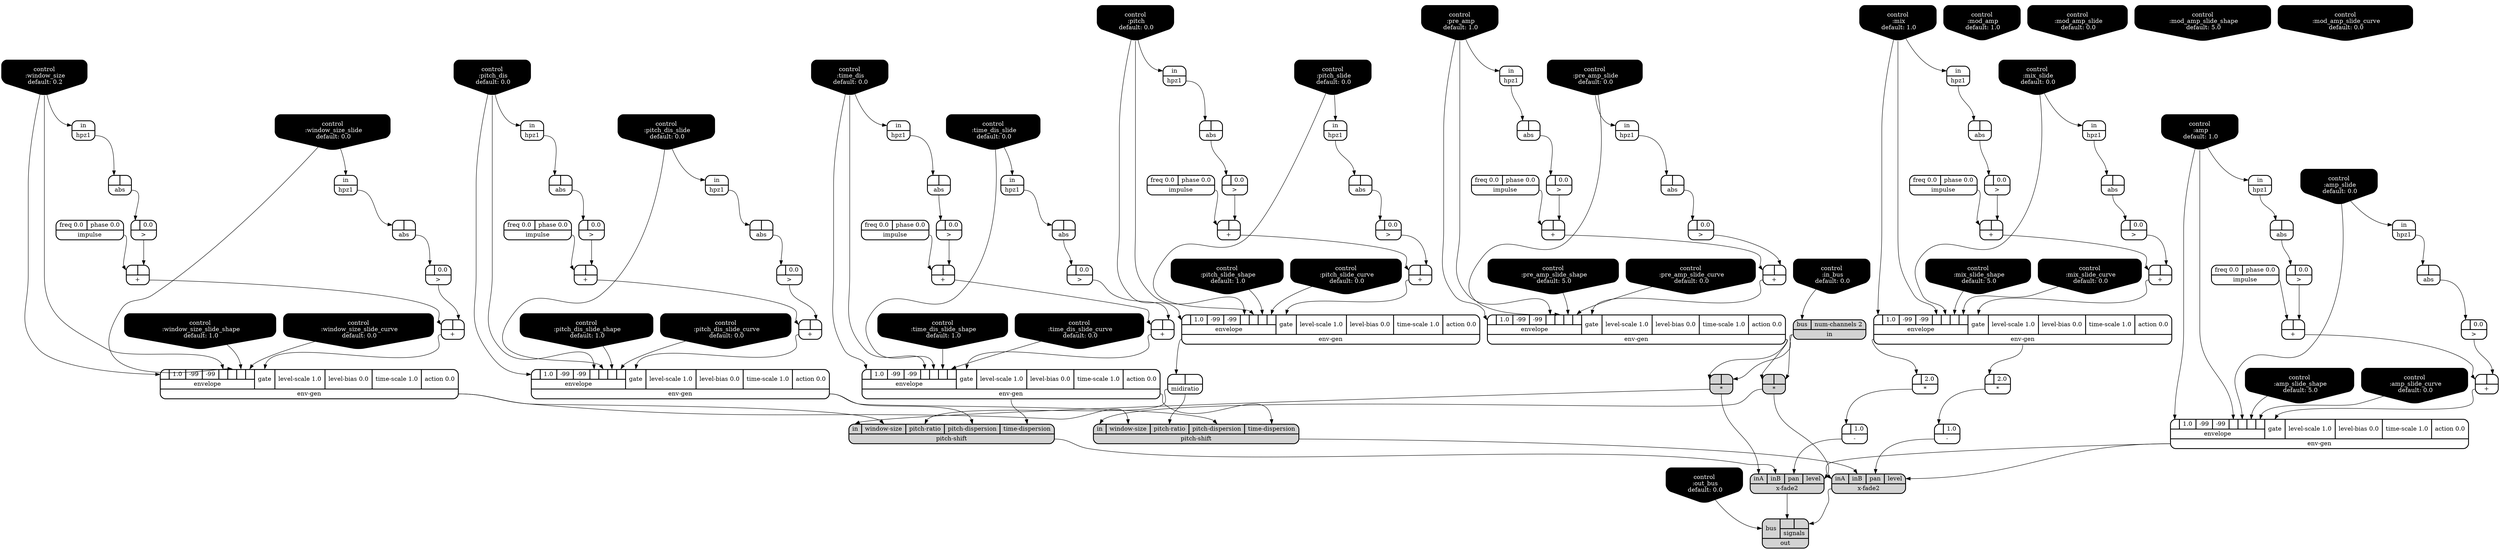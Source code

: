 digraph synthdef {
68 [label = "{{ <a> |<b> } |<__UG_NAME__>* }" style="filled, bold, rounded"  shape=record rankdir=LR];
106 [label = "{{ <a> |<b> 2.0} |<__UG_NAME__>* }" style="bold, rounded" shape=record rankdir=LR];
111 [label = "{{ <a> |<b> } |<__UG_NAME__>* }" style="filled, bold, rounded"  shape=record rankdir=LR];
113 [label = "{{ <a> |<b> 2.0} |<__UG_NAME__>* }" style="bold, rounded" shape=record rankdir=LR];
43 [label = "{{ <a> |<b> } |<__UG_NAME__>+ }" style="bold, rounded" shape=record rankdir=LR];
47 [label = "{{ <a> |<b> } |<__UG_NAME__>+ }" style="bold, rounded" shape=record rankdir=LR];
56 [label = "{{ <a> |<b> } |<__UG_NAME__>+ }" style="bold, rounded" shape=record rankdir=LR];
61 [label = "{{ <a> |<b> } |<__UG_NAME__>+ }" style="bold, rounded" shape=record rankdir=LR];
63 [label = "{{ <a> |<b> } |<__UG_NAME__>+ }" style="bold, rounded" shape=record rankdir=LR];
73 [label = "{{ <a> |<b> } |<__UG_NAME__>+ }" style="bold, rounded" shape=record rankdir=LR];
77 [label = "{{ <a> |<b> } |<__UG_NAME__>+ }" style="bold, rounded" shape=record rankdir=LR];
83 [label = "{{ <a> |<b> } |<__UG_NAME__>+ }" style="bold, rounded" shape=record rankdir=LR];
87 [label = "{{ <a> |<b> } |<__UG_NAME__>+ }" style="bold, rounded" shape=record rankdir=LR];
92 [label = "{{ <a> |<b> } |<__UG_NAME__>+ }" style="bold, rounded" shape=record rankdir=LR];
96 [label = "{{ <a> |<b> } |<__UG_NAME__>+ }" style="bold, rounded" shape=record rankdir=LR];
103 [label = "{{ <a> |<b> } |<__UG_NAME__>+ }" style="bold, rounded" shape=record rankdir=LR];
104 [label = "{{ <a> |<b> } |<__UG_NAME__>+ }" style="bold, rounded" shape=record rankdir=LR];
108 [label = "{{ <a> |<b> } |<__UG_NAME__>+ }" style="bold, rounded" shape=record rankdir=LR];
107 [label = "{{ <a> |<b> 1.0} |<__UG_NAME__>- }" style="bold, rounded" shape=record rankdir=LR];
114 [label = "{{ <a> |<b> 1.0} |<__UG_NAME__>- }" style="bold, rounded" shape=record rankdir=LR];
38 [label = "{{ <a> |<b> 0.0} |<__UG_NAME__>\> }" style="bold, rounded" shape=record rankdir=LR];
42 [label = "{{ <a> |<b> 0.0} |<__UG_NAME__>\> }" style="bold, rounded" shape=record rankdir=LR];
46 [label = "{{ <a> |<b> 0.0} |<__UG_NAME__>\> }" style="bold, rounded" shape=record rankdir=LR];
51 [label = "{{ <a> |<b> 0.0} |<__UG_NAME__>\> }" style="bold, rounded" shape=record rankdir=LR];
55 [label = "{{ <a> |<b> 0.0} |<__UG_NAME__>\> }" style="bold, rounded" shape=record rankdir=LR];
60 [label = "{{ <a> |<b> 0.0} |<__UG_NAME__>\> }" style="bold, rounded" shape=record rankdir=LR];
62 [label = "{{ <a> |<b> 0.0} |<__UG_NAME__>\> }" style="bold, rounded" shape=record rankdir=LR];
72 [label = "{{ <a> |<b> 0.0} |<__UG_NAME__>\> }" style="bold, rounded" shape=record rankdir=LR];
76 [label = "{{ <a> |<b> 0.0} |<__UG_NAME__>\> }" style="bold, rounded" shape=record rankdir=LR];
82 [label = "{{ <a> |<b> 0.0} |<__UG_NAME__>\> }" style="bold, rounded" shape=record rankdir=LR];
86 [label = "{{ <a> |<b> 0.0} |<__UG_NAME__>\> }" style="bold, rounded" shape=record rankdir=LR];
91 [label = "{{ <a> |<b> 0.0} |<__UG_NAME__>\> }" style="bold, rounded" shape=record rankdir=LR];
95 [label = "{{ <a> |<b> 0.0} |<__UG_NAME__>\> }" style="bold, rounded" shape=record rankdir=LR];
102 [label = "{{ <a> |<b> 0.0} |<__UG_NAME__>\> }" style="bold, rounded" shape=record rankdir=LR];
35 [label = "{{ <a> |<b> } |<__UG_NAME__>abs }" style="bold, rounded" shape=record rankdir=LR];
37 [label = "{{ <a> |<b> } |<__UG_NAME__>abs }" style="bold, rounded" shape=record rankdir=LR];
41 [label = "{{ <a> |<b> } |<__UG_NAME__>abs }" style="bold, rounded" shape=record rankdir=LR];
45 [label = "{{ <a> |<b> } |<__UG_NAME__>abs }" style="bold, rounded" shape=record rankdir=LR];
50 [label = "{{ <a> |<b> } |<__UG_NAME__>abs }" style="bold, rounded" shape=record rankdir=LR];
54 [label = "{{ <a> |<b> } |<__UG_NAME__>abs }" style="bold, rounded" shape=record rankdir=LR];
59 [label = "{{ <a> |<b> } |<__UG_NAME__>abs }" style="bold, rounded" shape=record rankdir=LR];
71 [label = "{{ <a> |<b> } |<__UG_NAME__>abs }" style="bold, rounded" shape=record rankdir=LR];
75 [label = "{{ <a> |<b> } |<__UG_NAME__>abs }" style="bold, rounded" shape=record rankdir=LR];
81 [label = "{{ <a> |<b> } |<__UG_NAME__>abs }" style="bold, rounded" shape=record rankdir=LR];
85 [label = "{{ <a> |<b> } |<__UG_NAME__>abs }" style="bold, rounded" shape=record rankdir=LR];
90 [label = "{{ <a> |<b> } |<__UG_NAME__>abs }" style="bold, rounded" shape=record rankdir=LR];
94 [label = "{{ <a> |<b> } |<__UG_NAME__>abs }" style="bold, rounded" shape=record rankdir=LR];
101 [label = "{{ <a> |<b> } |<__UG_NAME__>abs }" style="bold, rounded" shape=record rankdir=LR];
0 [label = "control
 :amp
 default: 1.0" shape=invhouse style="rounded, filled, bold" fillcolor=black fontcolor=white ]; 
1 [label = "control
 :amp_slide
 default: 0.0" shape=invhouse style="rounded, filled, bold" fillcolor=black fontcolor=white ]; 
2 [label = "control
 :amp_slide_shape
 default: 5.0" shape=invhouse style="rounded, filled, bold" fillcolor=black fontcolor=white ]; 
3 [label = "control
 :amp_slide_curve
 default: 0.0" shape=invhouse style="rounded, filled, bold" fillcolor=black fontcolor=white ]; 
4 [label = "control
 :mix
 default: 1.0" shape=invhouse style="rounded, filled, bold" fillcolor=black fontcolor=white ]; 
5 [label = "control
 :mix_slide
 default: 0.0" shape=invhouse style="rounded, filled, bold" fillcolor=black fontcolor=white ]; 
6 [label = "control
 :mix_slide_shape
 default: 5.0" shape=invhouse style="rounded, filled, bold" fillcolor=black fontcolor=white ]; 
7 [label = "control
 :mix_slide_curve
 default: 0.0" shape=invhouse style="rounded, filled, bold" fillcolor=black fontcolor=white ]; 
8 [label = "control
 :pre_amp
 default: 1.0" shape=invhouse style="rounded, filled, bold" fillcolor=black fontcolor=white ]; 
9 [label = "control
 :pre_amp_slide
 default: 0.0" shape=invhouse style="rounded, filled, bold" fillcolor=black fontcolor=white ]; 
10 [label = "control
 :pre_amp_slide_shape
 default: 5.0" shape=invhouse style="rounded, filled, bold" fillcolor=black fontcolor=white ]; 
11 [label = "control
 :pre_amp_slide_curve
 default: 0.0" shape=invhouse style="rounded, filled, bold" fillcolor=black fontcolor=white ]; 
12 [label = "control
 :mod_amp
 default: 1.0" shape=invhouse style="rounded, filled, bold" fillcolor=black fontcolor=white ]; 
13 [label = "control
 :mod_amp_slide
 default: 0.0" shape=invhouse style="rounded, filled, bold" fillcolor=black fontcolor=white ]; 
14 [label = "control
 :mod_amp_slide_shape
 default: 5.0" shape=invhouse style="rounded, filled, bold" fillcolor=black fontcolor=white ]; 
15 [label = "control
 :mod_amp_slide_curve
 default: 0.0" shape=invhouse style="rounded, filled, bold" fillcolor=black fontcolor=white ]; 
16 [label = "control
 :pitch
 default: 0.0" shape=invhouse style="rounded, filled, bold" fillcolor=black fontcolor=white ]; 
17 [label = "control
 :pitch_slide
 default: 0.0" shape=invhouse style="rounded, filled, bold" fillcolor=black fontcolor=white ]; 
18 [label = "control
 :pitch_slide_shape
 default: 1.0" shape=invhouse style="rounded, filled, bold" fillcolor=black fontcolor=white ]; 
19 [label = "control
 :pitch_slide_curve
 default: 0.0" shape=invhouse style="rounded, filled, bold" fillcolor=black fontcolor=white ]; 
20 [label = "control
 :window_size
 default: 0.2" shape=invhouse style="rounded, filled, bold" fillcolor=black fontcolor=white ]; 
21 [label = "control
 :window_size_slide
 default: 0.0" shape=invhouse style="rounded, filled, bold" fillcolor=black fontcolor=white ]; 
22 [label = "control
 :window_size_slide_shape
 default: 1.0" shape=invhouse style="rounded, filled, bold" fillcolor=black fontcolor=white ]; 
23 [label = "control
 :window_size_slide_curve
 default: 0.0" shape=invhouse style="rounded, filled, bold" fillcolor=black fontcolor=white ]; 
24 [label = "control
 :pitch_dis
 default: 0.0" shape=invhouse style="rounded, filled, bold" fillcolor=black fontcolor=white ]; 
25 [label = "control
 :pitch_dis_slide
 default: 0.0" shape=invhouse style="rounded, filled, bold" fillcolor=black fontcolor=white ]; 
26 [label = "control
 :pitch_dis_slide_shape
 default: 1.0" shape=invhouse style="rounded, filled, bold" fillcolor=black fontcolor=white ]; 
27 [label = "control
 :pitch_dis_slide_curve
 default: 0.0" shape=invhouse style="rounded, filled, bold" fillcolor=black fontcolor=white ]; 
28 [label = "control
 :time_dis
 default: 0.0" shape=invhouse style="rounded, filled, bold" fillcolor=black fontcolor=white ]; 
29 [label = "control
 :time_dis_slide
 default: 0.0" shape=invhouse style="rounded, filled, bold" fillcolor=black fontcolor=white ]; 
30 [label = "control
 :time_dis_slide_shape
 default: 1.0" shape=invhouse style="rounded, filled, bold" fillcolor=black fontcolor=white ]; 
31 [label = "control
 :time_dis_slide_curve
 default: 0.0" shape=invhouse style="rounded, filled, bold" fillcolor=black fontcolor=white ]; 
32 [label = "control
 :in_bus
 default: 0.0" shape=invhouse style="rounded, filled, bold" fillcolor=black fontcolor=white ]; 
33 [label = "control
 :out_bus
 default: 0.0" shape=invhouse style="rounded, filled, bold" fillcolor=black fontcolor=white ]; 
57 [label = "{{ {{<envelope___control___0>|1.0|-99|-99|<envelope___control___4>|<envelope___control___5>|<envelope___control___6>|<envelope___control___7>}|envelope}|<gate> gate|<level____scale> level-scale 1.0|<level____bias> level-bias 0.0|<time____scale> time-scale 1.0|<action> action 0.0} |<__UG_NAME__>env-gen }" style="bold, rounded" shape=record rankdir=LR];
64 [label = "{{ {{<envelope___control___0>|1.0|-99|-99|<envelope___control___4>|<envelope___control___5>|<envelope___control___6>|<envelope___control___7>}|envelope}|<gate> gate|<level____scale> level-scale 1.0|<level____bias> level-bias 0.0|<time____scale> time-scale 1.0|<action> action 0.0} |<__UG_NAME__>env-gen }" style="bold, rounded" shape=record rankdir=LR];
78 [label = "{{ {{<envelope___control___0>|1.0|-99|-99|<envelope___control___4>|<envelope___control___5>|<envelope___control___6>|<envelope___control___7>}|envelope}|<gate> gate|<level____scale> level-scale 1.0|<level____bias> level-bias 0.0|<time____scale> time-scale 1.0|<action> action 0.0} |<__UG_NAME__>env-gen }" style="bold, rounded" shape=record rankdir=LR];
88 [label = "{{ {{<envelope___control___0>|1.0|-99|-99|<envelope___control___4>|<envelope___control___5>|<envelope___control___6>|<envelope___control___7>}|envelope}|<gate> gate|<level____scale> level-scale 1.0|<level____bias> level-bias 0.0|<time____scale> time-scale 1.0|<action> action 0.0} |<__UG_NAME__>env-gen }" style="bold, rounded" shape=record rankdir=LR];
97 [label = "{{ {{<envelope___control___0>|1.0|-99|-99|<envelope___control___4>|<envelope___control___5>|<envelope___control___6>|<envelope___control___7>}|envelope}|<gate> gate|<level____scale> level-scale 1.0|<level____bias> level-bias 0.0|<time____scale> time-scale 1.0|<action> action 0.0} |<__UG_NAME__>env-gen }" style="bold, rounded" shape=record rankdir=LR];
105 [label = "{{ {{<envelope___control___0>|1.0|-99|-99|<envelope___control___4>|<envelope___control___5>|<envelope___control___6>|<envelope___control___7>}|envelope}|<gate> gate|<level____scale> level-scale 1.0|<level____bias> level-bias 0.0|<time____scale> time-scale 1.0|<action> action 0.0} |<__UG_NAME__>env-gen }" style="bold, rounded" shape=record rankdir=LR];
109 [label = "{{ {{<envelope___control___0>|1.0|-99|-99|<envelope___control___4>|<envelope___control___5>|<envelope___control___6>|<envelope___control___7>}|envelope}|<gate> gate|<level____scale> level-scale 1.0|<level____bias> level-bias 0.0|<time____scale> time-scale 1.0|<action> action 0.0} |<__UG_NAME__>env-gen }" style="bold, rounded" shape=record rankdir=LR];
34 [label = "{{ <in> in} |<__UG_NAME__>hpz1 }" style="bold, rounded" shape=record rankdir=LR];
36 [label = "{{ <in> in} |<__UG_NAME__>hpz1 }" style="bold, rounded" shape=record rankdir=LR];
39 [label = "{{ <in> in} |<__UG_NAME__>hpz1 }" style="bold, rounded" shape=record rankdir=LR];
44 [label = "{{ <in> in} |<__UG_NAME__>hpz1 }" style="bold, rounded" shape=record rankdir=LR];
48 [label = "{{ <in> in} |<__UG_NAME__>hpz1 }" style="bold, rounded" shape=record rankdir=LR];
49 [label = "{{ <in> in} |<__UG_NAME__>hpz1 }" style="bold, rounded" shape=record rankdir=LR];
53 [label = "{{ <in> in} |<__UG_NAME__>hpz1 }" style="bold, rounded" shape=record rankdir=LR];
66 [label = "{{ <in> in} |<__UG_NAME__>hpz1 }" style="bold, rounded" shape=record rankdir=LR];
70 [label = "{{ <in> in} |<__UG_NAME__>hpz1 }" style="bold, rounded" shape=record rankdir=LR];
74 [label = "{{ <in> in} |<__UG_NAME__>hpz1 }" style="bold, rounded" shape=record rankdir=LR];
80 [label = "{{ <in> in} |<__UG_NAME__>hpz1 }" style="bold, rounded" shape=record rankdir=LR];
84 [label = "{{ <in> in} |<__UG_NAME__>hpz1 }" style="bold, rounded" shape=record rankdir=LR];
93 [label = "{{ <in> in} |<__UG_NAME__>hpz1 }" style="bold, rounded" shape=record rankdir=LR];
100 [label = "{{ <in> in} |<__UG_NAME__>hpz1 }" style="bold, rounded" shape=record rankdir=LR];
40 [label = "{{ <freq> freq 0.0|<phase> phase 0.0} |<__UG_NAME__>impulse }" style="bold, rounded" shape=record rankdir=LR];
52 [label = "{{ <freq> freq 0.0|<phase> phase 0.0} |<__UG_NAME__>impulse }" style="bold, rounded" shape=record rankdir=LR];
58 [label = "{{ <freq> freq 0.0|<phase> phase 0.0} |<__UG_NAME__>impulse }" style="bold, rounded" shape=record rankdir=LR];
69 [label = "{{ <freq> freq 0.0|<phase> phase 0.0} |<__UG_NAME__>impulse }" style="bold, rounded" shape=record rankdir=LR];
79 [label = "{{ <freq> freq 0.0|<phase> phase 0.0} |<__UG_NAME__>impulse }" style="bold, rounded" shape=record rankdir=LR];
89 [label = "{{ <freq> freq 0.0|<phase> phase 0.0} |<__UG_NAME__>impulse }" style="bold, rounded" shape=record rankdir=LR];
99 [label = "{{ <freq> freq 0.0|<phase> phase 0.0} |<__UG_NAME__>impulse }" style="bold, rounded" shape=record rankdir=LR];
67 [label = "{{ <bus> bus|<num____channels> num-channels 2} |<__UG_NAME__>in }" style="filled, bold, rounded"  shape=record rankdir=LR];
65 [label = "{{ <a> |<b> } |<__UG_NAME__>midiratio }" style="bold, rounded" shape=record rankdir=LR];
116 [label = "{{ <bus> bus|{{<signals___x____fade2___0>|<signals___x____fade2___1>}|signals}} |<__UG_NAME__>out }" style="filled, bold, rounded"  shape=record rankdir=LR];
98 [label = "{{ <in> in|<window____size> window-size|<pitch____ratio> pitch-ratio|<pitch____dispersion> pitch-dispersion|<time____dispersion> time-dispersion} |<__UG_NAME__>pitch-shift }" style="filled, bold, rounded"  shape=record rankdir=LR];
112 [label = "{{ <in> in|<window____size> window-size|<pitch____ratio> pitch-ratio|<pitch____dispersion> pitch-dispersion|<time____dispersion> time-dispersion} |<__UG_NAME__>pitch-shift }" style="filled, bold, rounded"  shape=record rankdir=LR];
110 [label = "{{ <ina> inA|<inb> inB|<pan> pan|<level> level} |<__UG_NAME__>x-fade2 }" style="filled, bold, rounded"  shape=record rankdir=LR];
115 [label = "{{ <ina> inA|<inb> inB|<pan> pan|<level> level} |<__UG_NAME__>x-fade2 }" style="filled, bold, rounded"  shape=record rankdir=LR];

67:__UG_NAME__ -> 68:b ;
57:__UG_NAME__ -> 68:a ;
105:__UG_NAME__ -> 106:a ;
67:__UG_NAME__ -> 111:b ;
57:__UG_NAME__ -> 111:a ;
105:__UG_NAME__ -> 113:a ;
42:__UG_NAME__ -> 43:b ;
40:__UG_NAME__ -> 43:a ;
46:__UG_NAME__ -> 47:b ;
43:__UG_NAME__ -> 47:a ;
55:__UG_NAME__ -> 56:b ;
52:__UG_NAME__ -> 56:a ;
60:__UG_NAME__ -> 61:b ;
58:__UG_NAME__ -> 61:a ;
62:__UG_NAME__ -> 63:b ;
61:__UG_NAME__ -> 63:a ;
72:__UG_NAME__ -> 73:b ;
69:__UG_NAME__ -> 73:a ;
76:__UG_NAME__ -> 77:b ;
73:__UG_NAME__ -> 77:a ;
82:__UG_NAME__ -> 83:b ;
79:__UG_NAME__ -> 83:a ;
86:__UG_NAME__ -> 87:b ;
83:__UG_NAME__ -> 87:a ;
91:__UG_NAME__ -> 92:b ;
89:__UG_NAME__ -> 92:a ;
95:__UG_NAME__ -> 96:b ;
92:__UG_NAME__ -> 96:a ;
102:__UG_NAME__ -> 103:b ;
99:__UG_NAME__ -> 103:a ;
38:__UG_NAME__ -> 104:b ;
103:__UG_NAME__ -> 104:a ;
51:__UG_NAME__ -> 108:b ;
56:__UG_NAME__ -> 108:a ;
106:__UG_NAME__ -> 107:a ;
113:__UG_NAME__ -> 114:a ;
37:__UG_NAME__ -> 38:a ;
41:__UG_NAME__ -> 42:a ;
45:__UG_NAME__ -> 46:a ;
50:__UG_NAME__ -> 51:a ;
54:__UG_NAME__ -> 55:a ;
59:__UG_NAME__ -> 60:a ;
35:__UG_NAME__ -> 62:a ;
71:__UG_NAME__ -> 72:a ;
75:__UG_NAME__ -> 76:a ;
81:__UG_NAME__ -> 82:a ;
85:__UG_NAME__ -> 86:a ;
90:__UG_NAME__ -> 91:a ;
94:__UG_NAME__ -> 95:a ;
101:__UG_NAME__ -> 102:a ;
34:__UG_NAME__ -> 35:a ;
36:__UG_NAME__ -> 37:a ;
39:__UG_NAME__ -> 41:a ;
44:__UG_NAME__ -> 45:a ;
49:__UG_NAME__ -> 50:a ;
53:__UG_NAME__ -> 54:a ;
48:__UG_NAME__ -> 59:a ;
70:__UG_NAME__ -> 71:a ;
74:__UG_NAME__ -> 75:a ;
80:__UG_NAME__ -> 81:a ;
84:__UG_NAME__ -> 85:a ;
66:__UG_NAME__ -> 90:a ;
93:__UG_NAME__ -> 94:a ;
100:__UG_NAME__ -> 101:a ;
47:__UG_NAME__ -> 57:gate ;
8:__UG_NAME__ -> 57:envelope___control___0 ;
8:__UG_NAME__ -> 57:envelope___control___4 ;
9:__UG_NAME__ -> 57:envelope___control___5 ;
10:__UG_NAME__ -> 57:envelope___control___6 ;
11:__UG_NAME__ -> 57:envelope___control___7 ;
63:__UG_NAME__ -> 64:gate ;
16:__UG_NAME__ -> 64:envelope___control___0 ;
16:__UG_NAME__ -> 64:envelope___control___4 ;
17:__UG_NAME__ -> 64:envelope___control___5 ;
18:__UG_NAME__ -> 64:envelope___control___6 ;
19:__UG_NAME__ -> 64:envelope___control___7 ;
77:__UG_NAME__ -> 78:gate ;
20:__UG_NAME__ -> 78:envelope___control___0 ;
20:__UG_NAME__ -> 78:envelope___control___4 ;
21:__UG_NAME__ -> 78:envelope___control___5 ;
22:__UG_NAME__ -> 78:envelope___control___6 ;
23:__UG_NAME__ -> 78:envelope___control___7 ;
87:__UG_NAME__ -> 88:gate ;
24:__UG_NAME__ -> 88:envelope___control___0 ;
24:__UG_NAME__ -> 88:envelope___control___4 ;
25:__UG_NAME__ -> 88:envelope___control___5 ;
26:__UG_NAME__ -> 88:envelope___control___6 ;
27:__UG_NAME__ -> 88:envelope___control___7 ;
96:__UG_NAME__ -> 97:gate ;
28:__UG_NAME__ -> 97:envelope___control___0 ;
28:__UG_NAME__ -> 97:envelope___control___4 ;
29:__UG_NAME__ -> 97:envelope___control___5 ;
30:__UG_NAME__ -> 97:envelope___control___6 ;
31:__UG_NAME__ -> 97:envelope___control___7 ;
104:__UG_NAME__ -> 105:gate ;
4:__UG_NAME__ -> 105:envelope___control___0 ;
4:__UG_NAME__ -> 105:envelope___control___4 ;
5:__UG_NAME__ -> 105:envelope___control___5 ;
6:__UG_NAME__ -> 105:envelope___control___6 ;
7:__UG_NAME__ -> 105:envelope___control___7 ;
108:__UG_NAME__ -> 109:gate ;
0:__UG_NAME__ -> 109:envelope___control___0 ;
0:__UG_NAME__ -> 109:envelope___control___4 ;
1:__UG_NAME__ -> 109:envelope___control___5 ;
2:__UG_NAME__ -> 109:envelope___control___6 ;
3:__UG_NAME__ -> 109:envelope___control___7 ;
17:__UG_NAME__ -> 34:in ;
5:__UG_NAME__ -> 36:in ;
8:__UG_NAME__ -> 39:in ;
9:__UG_NAME__ -> 44:in ;
16:__UG_NAME__ -> 48:in ;
1:__UG_NAME__ -> 49:in ;
0:__UG_NAME__ -> 53:in ;
28:__UG_NAME__ -> 66:in ;
20:__UG_NAME__ -> 70:in ;
21:__UG_NAME__ -> 74:in ;
24:__UG_NAME__ -> 80:in ;
25:__UG_NAME__ -> 84:in ;
29:__UG_NAME__ -> 93:in ;
4:__UG_NAME__ -> 100:in ;
32:__UG_NAME__ -> 67:bus ;
64:__UG_NAME__ -> 65:a ;
110:__UG_NAME__ -> 116:signals___x____fade2___0 ;
115:__UG_NAME__ -> 116:signals___x____fade2___1 ;
33:__UG_NAME__ -> 116:bus ;
97:__UG_NAME__ -> 98:time____dispersion ;
88:__UG_NAME__ -> 98:pitch____dispersion ;
65:__UG_NAME__ -> 98:pitch____ratio ;
78:__UG_NAME__ -> 98:window____size ;
68:__UG_NAME__ -> 98:in ;
97:__UG_NAME__ -> 112:time____dispersion ;
88:__UG_NAME__ -> 112:pitch____dispersion ;
65:__UG_NAME__ -> 112:pitch____ratio ;
78:__UG_NAME__ -> 112:window____size ;
111:__UG_NAME__ -> 112:in ;
109:__UG_NAME__ -> 110:level ;
107:__UG_NAME__ -> 110:pan ;
98:__UG_NAME__ -> 110:inb ;
68:__UG_NAME__ -> 110:ina ;
109:__UG_NAME__ -> 115:level ;
114:__UG_NAME__ -> 115:pan ;
112:__UG_NAME__ -> 115:inb ;
111:__UG_NAME__ -> 115:ina ;

}
